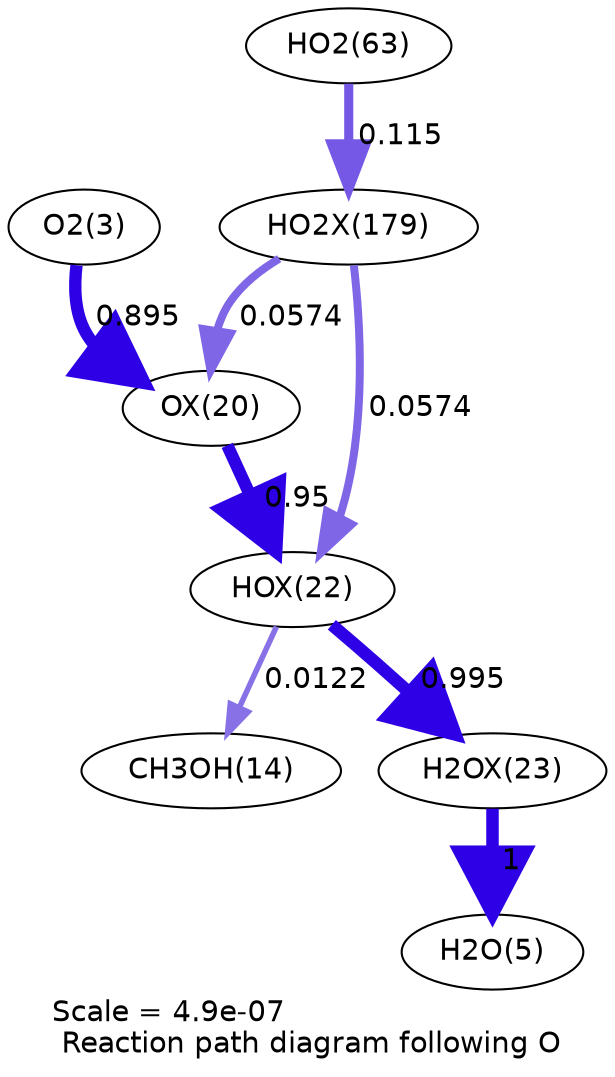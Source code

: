 digraph reaction_paths {
center=1;
s5 -> s47[fontname="Helvetica", penwidth=5.92, arrowsize=2.96, color="0.7, 1.39, 0.9"
, label=" 0.895"];
s47 -> s49[fontname="Helvetica", penwidth=5.96, arrowsize=2.98, color="0.7, 1.45, 0.9"
, label=" 0.95"];
s69 -> s47[fontname="Helvetica", penwidth=3.84, arrowsize=1.92, color="0.7, 0.557, 0.9"
, label=" 0.0574"];
s49 -> s16[fontname="Helvetica", penwidth=2.67, arrowsize=1.34, color="0.7, 0.512, 0.9"
, label=" 0.0122"];
s49 -> s50[fontname="Helvetica", penwidth=6, arrowsize=3, color="0.7, 1.49, 0.9"
, label=" 0.995"];
s69 -> s49[fontname="Helvetica", penwidth=3.84, arrowsize=1.92, color="0.7, 0.557, 0.9"
, label=" 0.0574"];
s50 -> s7[fontname="Helvetica", penwidth=6, arrowsize=3, color="0.7, 1.5, 0.9"
, label=" 1"];
s27 -> s69[fontname="Helvetica", penwidth=4.37, arrowsize=2.18, color="0.7, 0.615, 0.9"
, label=" 0.115"];
s5 [ fontname="Helvetica", label="O2(3)"];
s7 [ fontname="Helvetica", label="H2O(5)"];
s16 [ fontname="Helvetica", label="CH3OH(14)"];
s27 [ fontname="Helvetica", label="HO2(63)"];
s47 [ fontname="Helvetica", label="OX(20)"];
s49 [ fontname="Helvetica", label="HOX(22)"];
s50 [ fontname="Helvetica", label="H2OX(23)"];
s69 [ fontname="Helvetica", label="HO2X(179)"];
 label = "Scale = 4.9e-07\l Reaction path diagram following O";
 fontname = "Helvetica";
}
